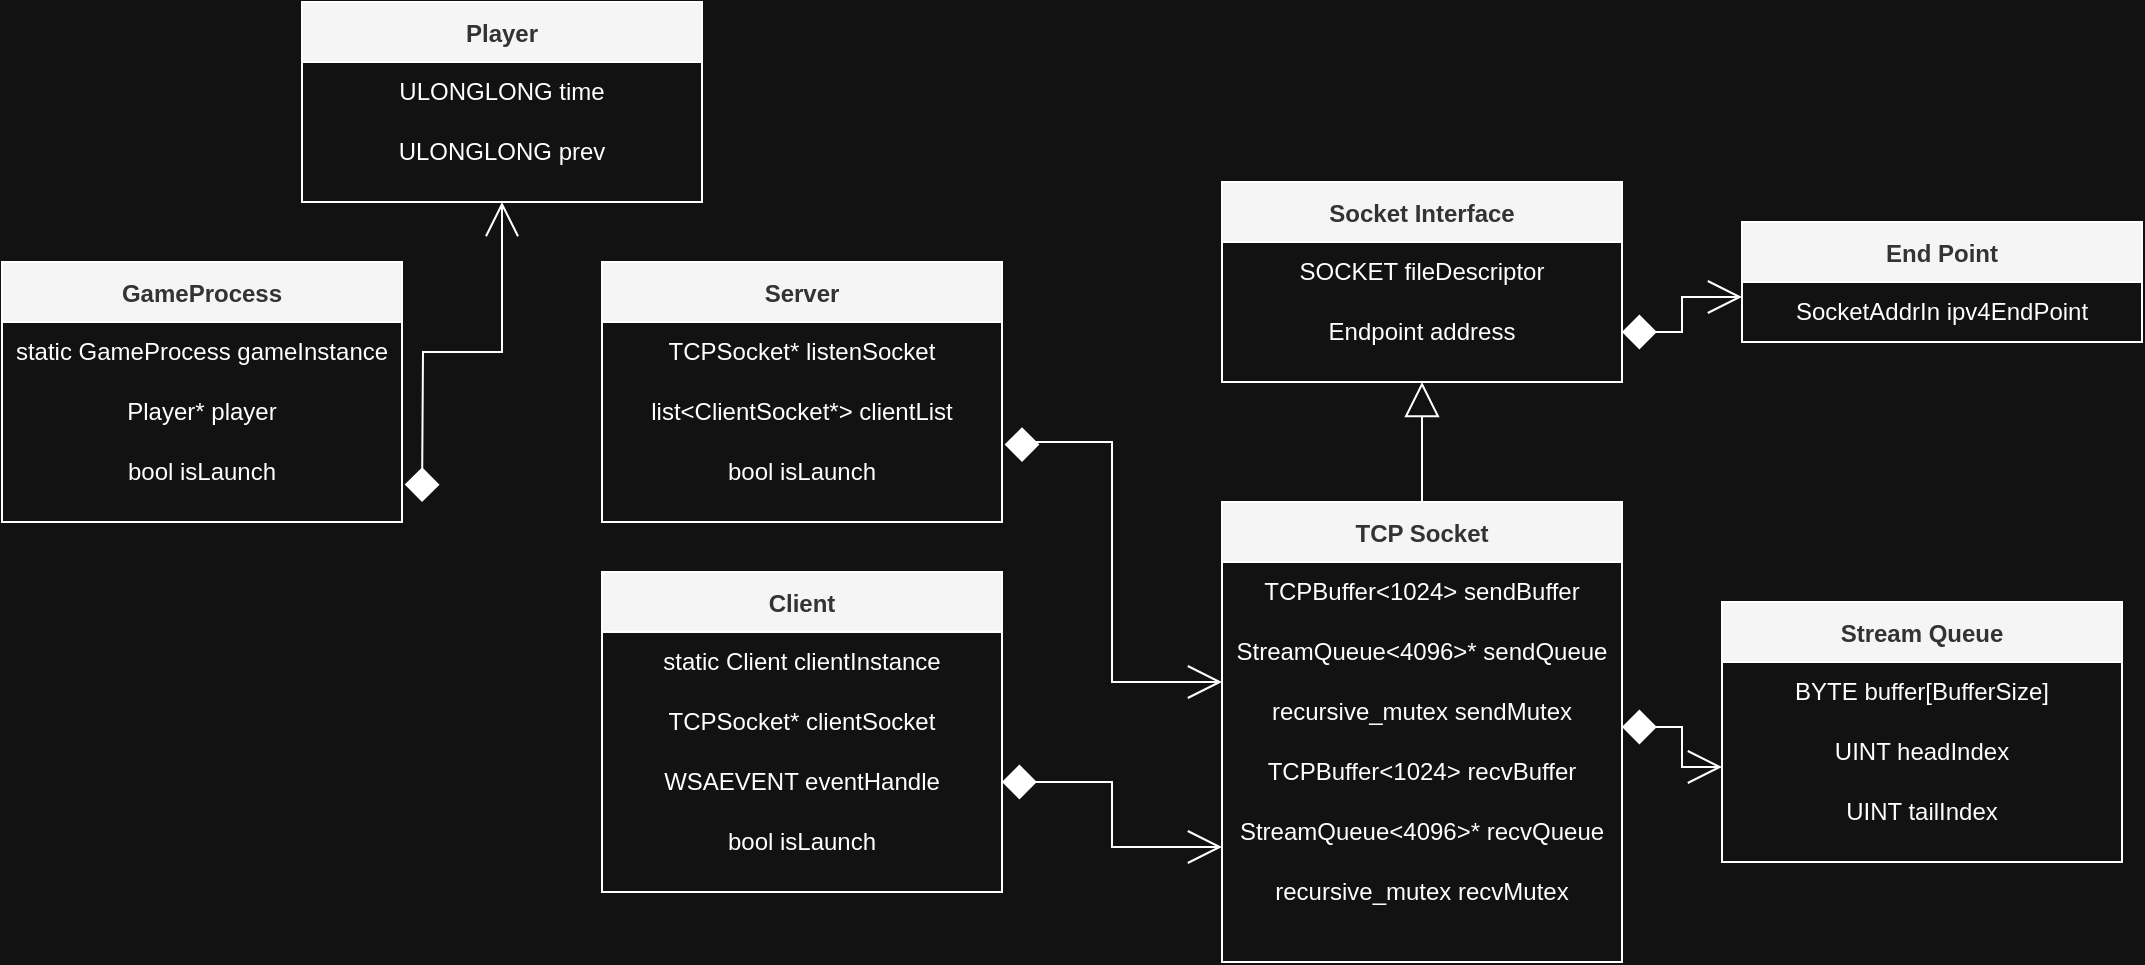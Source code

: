 <mxfile version="18.0.5" type="device"><diagram name="Page-1" id="0783ab3e-0a74-02c8-0abd-f7b4e66b4bec"><mxGraphModel dx="2053" dy="640" grid="1" gridSize="10" guides="1" tooltips="1" connect="1" arrows="1" fold="1" page="1" pageScale="1" pageWidth="850" pageHeight="1100" background="#121212" math="0" shadow="0"><root><mxCell id="0"/><mxCell id="1" parent="0"/><mxCell id="jlP1vvGORcMLmM55hvhB-1" value="Stream Queue" style="swimlane;startSize=30;fillColor=#f5f5f5;strokeColor=#FFFFFF;fontColor=#333333;labelBackgroundColor=none;" parent="1" vertex="1"><mxGeometry x="620" y="330" width="200" height="130" as="geometry"/></mxCell><mxCell id="jlP1vvGORcMLmM55hvhB-23" value="BYTE buffer[BufferSize]" style="text;html=1;strokeColor=none;fillColor=none;align=center;verticalAlign=middle;whiteSpace=wrap;rounded=0;fontColor=#FFFFFF;" parent="jlP1vvGORcMLmM55hvhB-1" vertex="1"><mxGeometry y="30" width="200" height="30" as="geometry"/></mxCell><mxCell id="jlP1vvGORcMLmM55hvhB-24" value="UINT headIndex" style="text;html=1;strokeColor=none;fillColor=none;align=center;verticalAlign=middle;whiteSpace=wrap;rounded=0;fontColor=#FFFFFF;" parent="jlP1vvGORcMLmM55hvhB-1" vertex="1"><mxGeometry y="60" width="200" height="30" as="geometry"/></mxCell><mxCell id="jlP1vvGORcMLmM55hvhB-25" value="UINT tailIndex" style="text;html=1;strokeColor=none;fillColor=none;align=center;verticalAlign=middle;whiteSpace=wrap;rounded=0;fontColor=#FFFFFF;labelBackgroundColor=none;labelBorderColor=none;" parent="jlP1vvGORcMLmM55hvhB-1" vertex="1"><mxGeometry y="90" width="200" height="30" as="geometry"/></mxCell><mxCell id="jlP1vvGORcMLmM55hvhB-27" style="edgeStyle=orthogonalEdgeStyle;rounded=0;orthogonalLoop=1;jettySize=auto;html=1;entryX=0;entryY=1;entryDx=0;entryDy=0;startArrow=diamond;startFill=1;endArrow=open;endFill=0;startSize=15;endSize=15;targetPerimeterSpacing=0;strokeWidth=1;labelBackgroundColor=#283618;strokeColor=#FFFFFF;fontColor=#FEFAE0;" parent="1" target="hujRNJJuMGwoXYWMHthe-2" edge="1"><mxGeometry relative="1" as="geometry"><mxPoint x="270" y="260" as="sourcePoint"/><Array as="points"><mxPoint x="270" y="250"/><mxPoint x="315" y="250"/><mxPoint x="315" y="370"/></Array></mxGeometry></mxCell><mxCell id="jlP1vvGORcMLmM55hvhB-2" value="Server" style="swimlane;startSize=30;fillColor=#f5f5f5;strokeColor=#FFFFFF;fontColor=#333333;" parent="1" vertex="1"><mxGeometry x="60" y="160" width="200" height="130" as="geometry"/></mxCell><mxCell id="jlP1vvGORcMLmM55hvhB-26" value="TCPSocket* listenSocket" style="text;html=1;strokeColor=none;fillColor=none;align=center;verticalAlign=middle;whiteSpace=wrap;rounded=0;fontColor=#FFFFFF;" parent="jlP1vvGORcMLmM55hvhB-2" vertex="1"><mxGeometry y="30" width="200" height="30" as="geometry"/></mxCell><mxCell id="jlP1vvGORcMLmM55hvhB-28" value="list&amp;lt;ClientSocket*&amp;gt; clientList" style="text;html=1;strokeColor=none;fillColor=none;align=center;verticalAlign=middle;whiteSpace=wrap;rounded=0;fontColor=#FFFFFF;" parent="jlP1vvGORcMLmM55hvhB-2" vertex="1"><mxGeometry y="60" width="200" height="30" as="geometry"/></mxCell><mxCell id="hujRNJJuMGwoXYWMHthe-8" value="bool isLaunch" style="text;html=1;strokeColor=none;fillColor=none;align=center;verticalAlign=middle;whiteSpace=wrap;rounded=0;fontColor=#FFFFFF;" vertex="1" parent="jlP1vvGORcMLmM55hvhB-2"><mxGeometry y="90" width="200" height="30" as="geometry"/></mxCell><mxCell id="jlP1vvGORcMLmM55hvhB-13" style="edgeStyle=orthogonalEdgeStyle;rounded=0;orthogonalLoop=1;jettySize=auto;html=1;exitX=0.5;exitY=0;exitDx=0;exitDy=0;entryX=0.5;entryY=1;entryDx=0;entryDy=0;strokeWidth=1;startArrow=none;startFill=0;endArrow=block;endFill=0;targetPerimeterSpacing=0;endSize=15;labelBackgroundColor=#283618;strokeColor=#FFFFFF;fontColor=#FEFAE0;" parent="1" source="jlP1vvGORcMLmM55hvhB-3" target="jlP1vvGORcMLmM55hvhB-4" edge="1"><mxGeometry relative="1" as="geometry"/></mxCell><mxCell id="hujRNJJuMGwoXYWMHthe-7" style="edgeStyle=orthogonalEdgeStyle;rounded=0;orthogonalLoop=1;jettySize=auto;html=1;exitX=1;exitY=0.75;exitDx=0;exitDy=0;entryX=0;entryY=0.75;entryDx=0;entryDy=0;fontColor=#FFFFFF;strokeColor=#FFFFFF;endSize=15;startSize=15;endArrow=open;endFill=0;startArrow=diamond;startFill=1;" edge="1" parent="1" source="hujRNJJuMGwoXYWMHthe-3" target="jlP1vvGORcMLmM55hvhB-24"><mxGeometry relative="1" as="geometry"><Array as="points"><mxPoint x="600" y="393"/><mxPoint x="600" y="413"/></Array></mxGeometry></mxCell><mxCell id="jlP1vvGORcMLmM55hvhB-3" value="TCP Socket" style="swimlane;startSize=30;fillColor=#f5f5f5;strokeColor=#FFFFFF;fontColor=#333333;" parent="1" vertex="1"><mxGeometry x="370" y="280" width="200" height="230" as="geometry"/></mxCell><mxCell id="hujRNJJuMGwoXYWMHthe-1" value="&lt;font color=&quot;#ffffff&quot;&gt;TCPBuffer&amp;lt;1024&amp;gt; sendBuffer&lt;/font&gt;" style="text;html=1;strokeColor=none;fillColor=none;align=center;verticalAlign=middle;whiteSpace=wrap;rounded=0;" vertex="1" parent="jlP1vvGORcMLmM55hvhB-3"><mxGeometry y="30" width="200" height="30" as="geometry"/></mxCell><mxCell id="hujRNJJuMGwoXYWMHthe-2" value="&lt;font color=&quot;#ffffff&quot;&gt;StreamQueue&amp;lt;4096&amp;gt;* sendQueue&lt;/font&gt;" style="text;html=1;strokeColor=none;fillColor=none;align=center;verticalAlign=middle;whiteSpace=wrap;rounded=0;" vertex="1" parent="jlP1vvGORcMLmM55hvhB-3"><mxGeometry y="60" width="200" height="30" as="geometry"/></mxCell><mxCell id="hujRNJJuMGwoXYWMHthe-3" value="&lt;font color=&quot;#ffffff&quot;&gt;recursive_mutex sendMutex&lt;/font&gt;" style="text;html=1;strokeColor=none;fillColor=none;align=center;verticalAlign=middle;whiteSpace=wrap;rounded=0;" vertex="1" parent="jlP1vvGORcMLmM55hvhB-3"><mxGeometry y="90" width="200" height="30" as="geometry"/></mxCell><mxCell id="hujRNJJuMGwoXYWMHthe-4" value="&lt;font color=&quot;#ffffff&quot;&gt;TCPBuffer&amp;lt;1024&amp;gt; recvBuffer&lt;/font&gt;" style="text;html=1;strokeColor=none;fillColor=none;align=center;verticalAlign=middle;whiteSpace=wrap;rounded=0;" vertex="1" parent="jlP1vvGORcMLmM55hvhB-3"><mxGeometry y="120" width="200" height="30" as="geometry"/></mxCell><mxCell id="hujRNJJuMGwoXYWMHthe-5" value="&lt;font color=&quot;#ffffff&quot;&gt;StreamQueue&amp;lt;4096&amp;gt;* recvQueue&lt;/font&gt;" style="text;html=1;strokeColor=none;fillColor=none;align=center;verticalAlign=middle;whiteSpace=wrap;rounded=0;" vertex="1" parent="jlP1vvGORcMLmM55hvhB-3"><mxGeometry y="150" width="200" height="30" as="geometry"/></mxCell><mxCell id="hujRNJJuMGwoXYWMHthe-6" value="&lt;font color=&quot;#ffffff&quot;&gt;recursive_mutex recvMutex&lt;/font&gt;" style="text;html=1;strokeColor=none;fillColor=none;align=center;verticalAlign=middle;whiteSpace=wrap;rounded=0;" vertex="1" parent="jlP1vvGORcMLmM55hvhB-3"><mxGeometry y="180" width="200" height="30" as="geometry"/></mxCell><mxCell id="hujRNJJuMGwoXYWMHthe-24" style="edgeStyle=orthogonalEdgeStyle;rounded=0;orthogonalLoop=1;jettySize=auto;html=1;exitX=1;exitY=0.5;exitDx=0;exitDy=0;entryX=0;entryY=0.25;entryDx=0;entryDy=0;fontColor=#FFFFFF;startArrow=diamond;startFill=1;endArrow=open;endFill=0;startSize=15;endSize=15;strokeColor=#FFFFFF;" edge="1" parent="1" source="jlP1vvGORcMLmM55hvhB-10" target="jlP1vvGORcMLmM55hvhB-17"><mxGeometry relative="1" as="geometry"/></mxCell><mxCell id="jlP1vvGORcMLmM55hvhB-4" value="Socket Interface" style="swimlane;startSize=30;fillColor=#f5f5f5;strokeColor=#FFFFFF;fontColor=#333333;" parent="1" vertex="1"><mxGeometry x="370" y="120" width="200" height="100" as="geometry"><mxRectangle x="600" y="30" width="130" height="30" as="alternateBounds"/></mxGeometry></mxCell><mxCell id="jlP1vvGORcMLmM55hvhB-9" value="SOCKET fileDescriptor" style="text;html=1;strokeColor=none;fillColor=none;align=center;verticalAlign=middle;whiteSpace=wrap;rounded=0;fontColor=#FFFFFF;" parent="jlP1vvGORcMLmM55hvhB-4" vertex="1"><mxGeometry y="30" width="200" height="30" as="geometry"/></mxCell><mxCell id="jlP1vvGORcMLmM55hvhB-10" value="Endpoint address" style="text;html=1;strokeColor=none;fillColor=none;align=center;verticalAlign=middle;whiteSpace=wrap;rounded=0;fontColor=#FFFFFF;" parent="jlP1vvGORcMLmM55hvhB-4" vertex="1"><mxGeometry y="60" width="200" height="30" as="geometry"/></mxCell><mxCell id="jlP1vvGORcMLmM55hvhB-5" value="End Point" style="swimlane;startSize=30;fillColor=#f5f5f5;strokeColor=#FFFFFF;fontColor=#333333;" parent="1" vertex="1"><mxGeometry x="630" y="140" width="200" height="60" as="geometry"><mxRectangle x="870" y="70" width="90" height="30" as="alternateBounds"/></mxGeometry></mxCell><mxCell id="jlP1vvGORcMLmM55hvhB-17" value="SocketAddrIn ipv4EndPoint" style="text;html=1;strokeColor=none;fillColor=none;align=center;verticalAlign=middle;whiteSpace=wrap;rounded=0;fontColor=#FFFFFF;" parent="jlP1vvGORcMLmM55hvhB-5" vertex="1"><mxGeometry y="30" width="200" height="30" as="geometry"/></mxCell><mxCell id="jlP1vvGORcMLmM55hvhB-32" style="edgeStyle=orthogonalEdgeStyle;rounded=0;orthogonalLoop=1;jettySize=auto;html=1;exitX=1;exitY=0.5;exitDx=0;exitDy=0;entryX=0;entryY=0.75;entryDx=0;entryDy=0;startArrow=diamond;startFill=1;endArrow=open;endFill=0;startSize=15;endSize=15;targetPerimeterSpacing=0;strokeWidth=1;labelBackgroundColor=#283618;strokeColor=#FFFFFF;fontColor=#FEFAE0;" parent="1" source="hujRNJJuMGwoXYWMHthe-10" target="jlP1vvGORcMLmM55hvhB-3" edge="1"><mxGeometry relative="1" as="geometry"/></mxCell><mxCell id="jlP1vvGORcMLmM55hvhB-29" value="Client" style="swimlane;startSize=30;fillColor=#f5f5f5;strokeColor=#FFFFFF;fontColor=#333333;" parent="1" vertex="1"><mxGeometry x="60" y="315" width="200" height="160" as="geometry"/></mxCell><mxCell id="jlP1vvGORcMLmM55hvhB-30" value="TCPSocket* clientSocket" style="text;html=1;strokeColor=none;fillColor=none;align=center;verticalAlign=middle;whiteSpace=wrap;rounded=0;fontColor=#FFFFFF;" parent="jlP1vvGORcMLmM55hvhB-29" vertex="1"><mxGeometry y="60" width="200" height="30" as="geometry"/></mxCell><mxCell id="hujRNJJuMGwoXYWMHthe-10" value="WSAEVENT eventHandle" style="text;html=1;strokeColor=none;fillColor=none;align=center;verticalAlign=middle;whiteSpace=wrap;rounded=0;fontColor=#FFFFFF;" vertex="1" parent="jlP1vvGORcMLmM55hvhB-29"><mxGeometry y="90" width="200" height="30" as="geometry"/></mxCell><mxCell id="hujRNJJuMGwoXYWMHthe-11" value="bool isLaunch" style="text;html=1;strokeColor=none;fillColor=none;align=center;verticalAlign=middle;whiteSpace=wrap;rounded=0;fontColor=#FFFFFF;" vertex="1" parent="jlP1vvGORcMLmM55hvhB-29"><mxGeometry y="120" width="200" height="30" as="geometry"/></mxCell><mxCell id="hujRNJJuMGwoXYWMHthe-12" value="static Client clientInstance" style="text;html=1;strokeColor=none;fillColor=none;align=center;verticalAlign=middle;whiteSpace=wrap;rounded=0;fontColor=#FFFFFF;" vertex="1" parent="jlP1vvGORcMLmM55hvhB-29"><mxGeometry y="30" width="200" height="30" as="geometry"/></mxCell><mxCell id="hujRNJJuMGwoXYWMHthe-23" style="edgeStyle=orthogonalEdgeStyle;rounded=0;orthogonalLoop=1;jettySize=auto;html=1;entryX=0.5;entryY=1;entryDx=0;entryDy=0;fontColor=#FFFFFF;startArrow=diamond;startFill=1;endArrow=open;endFill=0;startSize=15;endSize=15;strokeColor=#FFFFFF;" edge="1" parent="1" target="hujRNJJuMGwoXYWMHthe-19"><mxGeometry relative="1" as="geometry"><mxPoint x="-30" y="280" as="sourcePoint"/></mxGeometry></mxCell><mxCell id="hujRNJJuMGwoXYWMHthe-15" value="GameProcess" style="swimlane;startSize=30;fillColor=#f5f5f5;strokeColor=#FFFFFF;fontColor=#333333;" vertex="1" parent="1"><mxGeometry x="-240" y="160" width="200" height="130" as="geometry"/></mxCell><mxCell id="hujRNJJuMGwoXYWMHthe-16" value="Player* player" style="text;html=1;strokeColor=none;fillColor=none;align=center;verticalAlign=middle;whiteSpace=wrap;rounded=0;fontColor=#FFFFFF;" vertex="1" parent="hujRNJJuMGwoXYWMHthe-15"><mxGeometry y="60" width="200" height="30" as="geometry"/></mxCell><mxCell id="hujRNJJuMGwoXYWMHthe-18" value="bool isLaunch" style="text;html=1;strokeColor=none;fillColor=none;align=center;verticalAlign=middle;whiteSpace=wrap;rounded=0;fontColor=#FFFFFF;" vertex="1" parent="hujRNJJuMGwoXYWMHthe-15"><mxGeometry y="90" width="200" height="30" as="geometry"/></mxCell><mxCell id="hujRNJJuMGwoXYWMHthe-17" value="static GameProcess gameInstance" style="text;html=1;strokeColor=none;fillColor=none;align=center;verticalAlign=middle;whiteSpace=wrap;rounded=0;fontColor=#FFFFFF;" vertex="1" parent="hujRNJJuMGwoXYWMHthe-15"><mxGeometry y="30" width="200" height="30" as="geometry"/></mxCell><mxCell id="hujRNJJuMGwoXYWMHthe-19" value="Player" style="swimlane;startSize=30;fillColor=#f5f5f5;strokeColor=#FFFFFF;fontColor=#333333;" vertex="1" parent="1"><mxGeometry x="-90" y="30" width="200" height="100" as="geometry"/></mxCell><mxCell id="hujRNJJuMGwoXYWMHthe-20" value="ULONGLONG prev" style="text;html=1;strokeColor=none;fillColor=none;align=center;verticalAlign=middle;whiteSpace=wrap;rounded=0;fontColor=#FFFFFF;" vertex="1" parent="hujRNJJuMGwoXYWMHthe-19"><mxGeometry y="60" width="200" height="30" as="geometry"/></mxCell><mxCell id="hujRNJJuMGwoXYWMHthe-22" value="ULONGLONG time" style="text;html=1;strokeColor=none;fillColor=none;align=center;verticalAlign=middle;whiteSpace=wrap;rounded=0;fontColor=#FFFFFF;" vertex="1" parent="hujRNJJuMGwoXYWMHthe-19"><mxGeometry y="30" width="200" height="30" as="geometry"/></mxCell></root></mxGraphModel></diagram></mxfile>